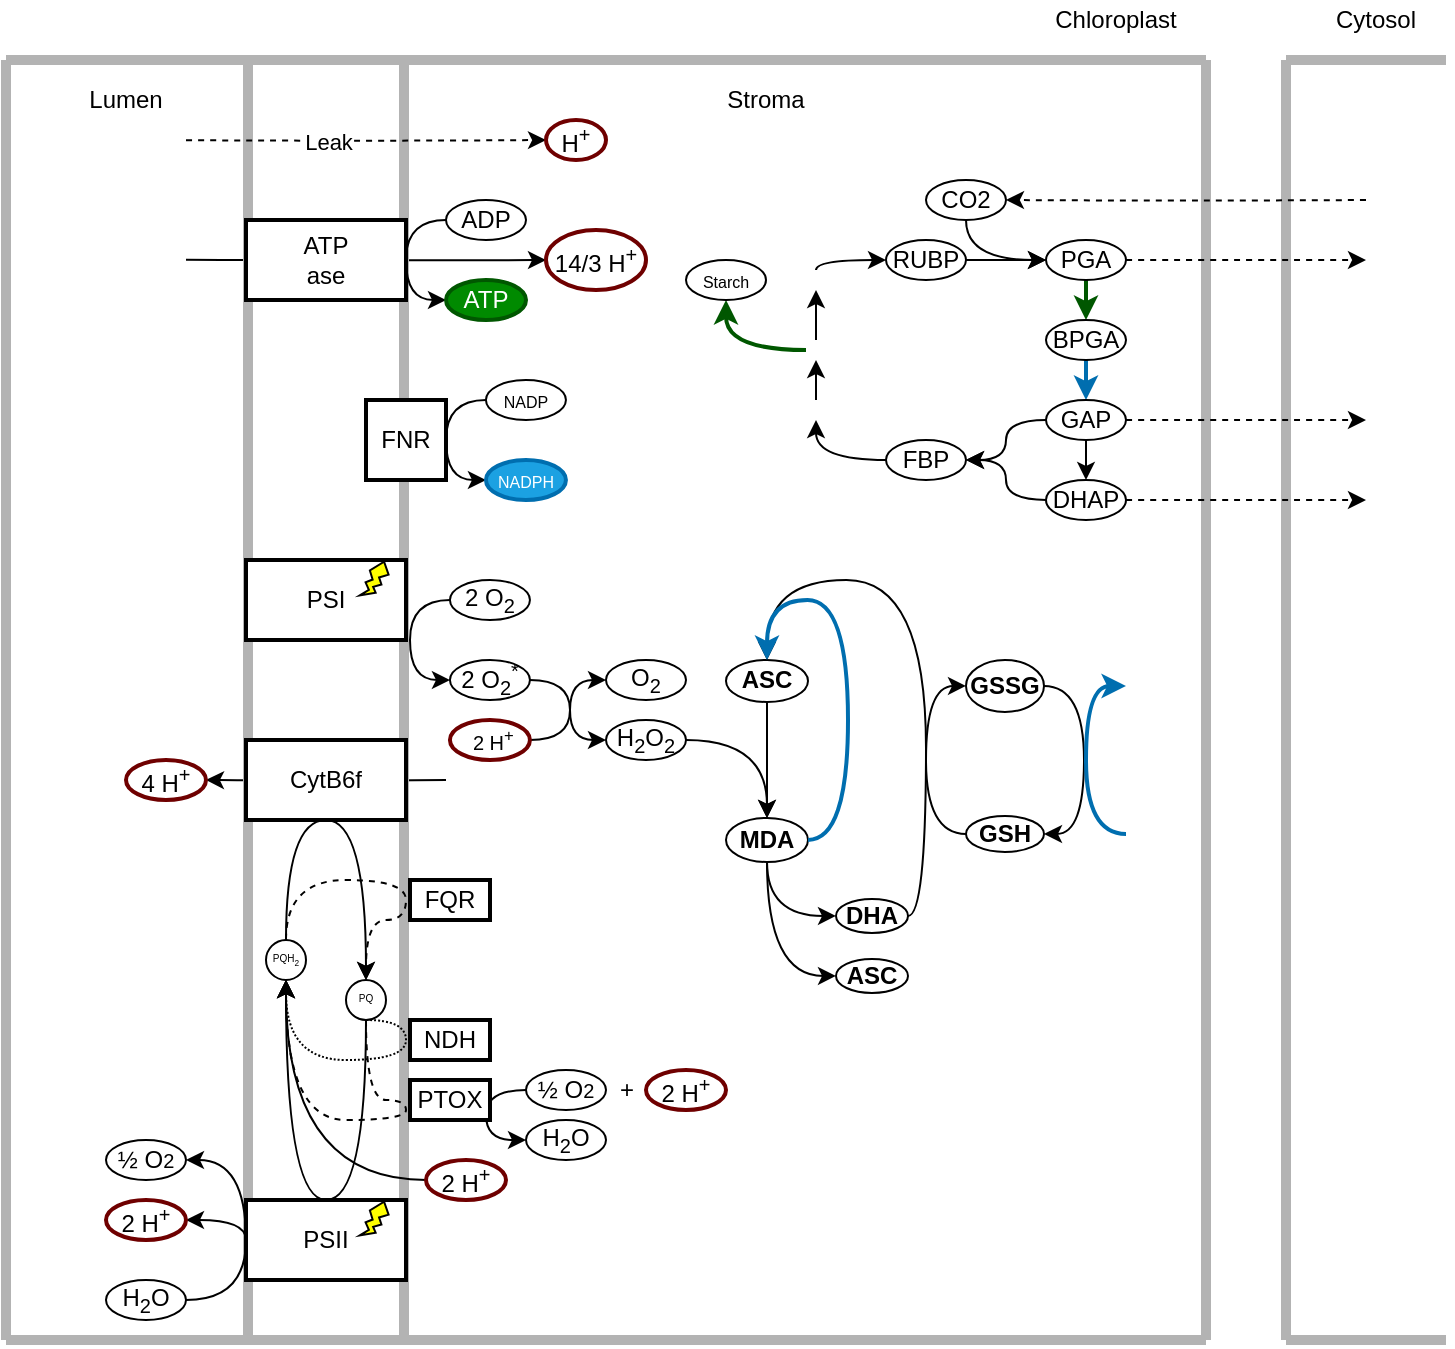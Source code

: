 <mxfile><diagram id="58kEGSyiGWkZ_5Ts6FbC" name="Page-1"><mxGraphModel dx="1048" dy="781" grid="1" gridSize="10" guides="1" tooltips="1" connect="1" arrows="1" fold="1" page="1" pageScale="1" pageWidth="800" pageHeight="700" background="#ffffff" math="0" shadow="0"><root><mxCell id="0"/><mxCell id="1" parent="0"/><mxCell id="2" style="edgeStyle=orthogonalEdgeStyle;curved=1;rounded=0;orthogonalLoop=1;jettySize=auto;html=1;exitX=0;exitY=0.5;exitDx=0;exitDy=0;entryX=0;entryY=0.5;entryDx=0;entryDy=0;strokeColor=#000000;" parent="1" source="107" target="106" edge="1"><mxGeometry relative="1" as="geometry"><Array as="points"><mxPoint x="280" y="555"/><mxPoint x="280" y="580"/></Array></mxGeometry></mxCell><mxCell id="3" style="edgeStyle=orthogonalEdgeStyle;curved=1;rounded=0;orthogonalLoop=1;jettySize=auto;html=1;strokeWidth=1;fontSize=12;entryX=1;entryY=0.5;entryDx=0;entryDy=0;strokeColor=#000000;" parent="1" target="100" edge="1"><mxGeometry relative="1" as="geometry"><mxPoint x="260" y="400" as="sourcePoint"/></mxGeometry></mxCell><mxCell id="4" style="edgeStyle=orthogonalEdgeStyle;curved=1;rounded=0;orthogonalLoop=1;jettySize=auto;html=1;exitX=0;exitY=0.5;exitDx=0;exitDy=0;strokeWidth=1;entryX=0;entryY=0.5;entryDx=0;entryDy=0;strokeColor=#000000;" parent="1" target="48" edge="1"><mxGeometry relative="1" as="geometry"><mxPoint x="130" y="139.857" as="sourcePoint"/></mxGeometry></mxCell><mxCell id="5" value="" style="endArrow=none;html=1;strokeWidth=5;strokeColor=#B3B3B3;" parent="1" edge="1"><mxGeometry width="50" height="50" relative="1" as="geometry"><mxPoint x="640" y="680" as="sourcePoint"/><mxPoint x="640" y="40" as="targetPoint"/></mxGeometry></mxCell><mxCell id="6" value="" style="endArrow=none;html=1;strokeWidth=5;strokeColor=#B3B3B3;" parent="1" edge="1"><mxGeometry width="50" height="50" relative="1" as="geometry"><mxPoint x="680" y="680" as="sourcePoint"/><mxPoint x="680" y="40" as="targetPoint"/></mxGeometry></mxCell><mxCell id="7" value="" style="endArrow=none;html=1;strokeWidth=5;strokeColor=#B3B3B3;" parent="1" edge="1"><mxGeometry width="50" height="50" relative="1" as="geometry"><mxPoint x="40" y="680" as="sourcePoint"/><mxPoint x="40" y="40" as="targetPoint"/></mxGeometry></mxCell><mxCell id="8" value="Chloroplast" style="text;html=1;strokeColor=none;fillColor=none;align=center;verticalAlign=middle;whiteSpace=wrap;rounded=0;fontColor=#000000;" parent="1" vertex="1"><mxGeometry x="550" y="10" width="90" height="20" as="geometry"/></mxCell><mxCell id="9" value="Cytosol" style="text;html=1;strokeColor=none;fillColor=none;align=center;verticalAlign=middle;whiteSpace=wrap;rounded=0;fontColor=#000000;" parent="1" vertex="1"><mxGeometry x="690" y="10" width="70" height="20" as="geometry"/></mxCell><mxCell id="10" value="" style="endArrow=none;html=1;strokeWidth=5;strokeColor=#B3B3B3;" parent="1" edge="1"><mxGeometry width="50" height="50" relative="1" as="geometry"><mxPoint x="161" y="680" as="sourcePoint"/><mxPoint x="161" y="40" as="targetPoint"/></mxGeometry></mxCell><mxCell id="11" value="" style="endArrow=none;html=1;strokeWidth=5;strokeColor=#B3B3B3;" parent="1" edge="1"><mxGeometry width="50" height="50" relative="1" as="geometry"><mxPoint x="40" y="680" as="sourcePoint"/><mxPoint x="640" y="680" as="targetPoint"/></mxGeometry></mxCell><mxCell id="12" value="" style="endArrow=none;html=1;strokeWidth=5;strokeColor=#B3B3B3;" parent="1" edge="1"><mxGeometry width="50" height="50" relative="1" as="geometry"><mxPoint x="40" y="40" as="sourcePoint"/><mxPoint x="640" y="40" as="targetPoint"/></mxGeometry></mxCell><mxCell id="13" value="Lumen" style="text;html=1;strokeColor=none;fillColor=none;align=center;verticalAlign=middle;whiteSpace=wrap;rounded=0;fontColor=#000000;" parent="1" vertex="1"><mxGeometry x="80" y="50" width="40" height="20" as="geometry"/></mxCell><mxCell id="14" value="Stroma" style="text;html=1;strokeColor=none;fillColor=none;align=center;verticalAlign=middle;whiteSpace=wrap;rounded=0;fontColor=#000000;" parent="1" vertex="1"><mxGeometry x="400" y="50" width="40" height="20" as="geometry"/></mxCell><mxCell id="15" value="" style="endArrow=none;html=1;strokeWidth=5;strokeColor=#B3B3B3;" parent="1" edge="1"><mxGeometry width="50" height="50" relative="1" as="geometry"><mxPoint x="239" y="680" as="sourcePoint"/><mxPoint x="239" y="40" as="targetPoint"/></mxGeometry></mxCell><mxCell id="16" value="ATP&lt;br&gt;ase" style="rounded=0;whiteSpace=wrap;html=1;strokeColor=#000000;strokeWidth=2;" parent="1" vertex="1"><mxGeometry x="160" y="120" width="80" height="40" as="geometry"/></mxCell><mxCell id="17" value="CytB6f" style="rounded=0;whiteSpace=wrap;html=1;strokeColor=#000000;strokeWidth=2;" parent="1" vertex="1"><mxGeometry x="160" y="380" width="80" height="40" as="geometry"/></mxCell><mxCell id="18" style="edgeStyle=orthogonalEdgeStyle;curved=1;rounded=0;orthogonalLoop=1;jettySize=auto;html=1;exitX=0;exitY=0.5;exitDx=0;exitDy=0;entryX=1;entryY=0.5;entryDx=0;entryDy=0;strokeWidth=1;strokeColor=#000000;" parent="1" source="20" target="54" edge="1"><mxGeometry relative="1" as="geometry"><Array as="points"><mxPoint x="160" y="590"/></Array></mxGeometry></mxCell><mxCell id="19" style="edgeStyle=orthogonalEdgeStyle;curved=1;rounded=0;orthogonalLoop=1;jettySize=auto;html=1;exitX=0;exitY=0.5;exitDx=0;exitDy=0;entryX=1;entryY=0.5;entryDx=0;entryDy=0;strokeWidth=1;strokeColor=#000000;" parent="1" source="20" target="55" edge="1"><mxGeometry relative="1" as="geometry"><Array as="points"><mxPoint x="160" y="620"/></Array></mxGeometry></mxCell><mxCell id="20" value="PSII" style="rounded=0;whiteSpace=wrap;html=1;strokeColor=#000000;strokeWidth=2;" parent="1" vertex="1"><mxGeometry x="160" y="610" width="80" height="40" as="geometry"/></mxCell><mxCell id="21" style="edgeStyle=orthogonalEdgeStyle;curved=1;rounded=0;orthogonalLoop=1;jettySize=auto;html=1;exitX=0.5;exitY=1;exitDx=0;exitDy=0;strokeWidth=2;fillColor=#008a00;strokeColor=#005700;" parent="1" source="22" target="24" edge="1"><mxGeometry relative="1" as="geometry"/></mxCell><mxCell id="22" value="PGA" style="ellipse;whiteSpace=wrap;html=1;strokeColor=#000000;strokeWidth=1;" parent="1" vertex="1"><mxGeometry x="560" y="130" width="40" height="20" as="geometry"/></mxCell><mxCell id="23" style="edgeStyle=orthogonalEdgeStyle;curved=1;rounded=0;orthogonalLoop=1;jettySize=auto;html=1;exitX=0.5;exitY=1;exitDx=0;exitDy=0;entryX=0.5;entryY=0;entryDx=0;entryDy=0;strokeWidth=2;fillColor=#1ba1e2;strokeColor=#006EAF;" parent="1" source="24" target="27" edge="1"><mxGeometry relative="1" as="geometry"/></mxCell><mxCell id="24" value="BPGA" style="ellipse;whiteSpace=wrap;html=1;strokeColor=#000000;strokeWidth=1;" parent="1" vertex="1"><mxGeometry x="560" y="170" width="40" height="20" as="geometry"/></mxCell><mxCell id="25" style="edgeStyle=orthogonalEdgeStyle;curved=1;rounded=0;orthogonalLoop=1;jettySize=auto;html=1;exitX=0.5;exitY=1;exitDx=0;exitDy=0;strokeWidth=1;strokeColor=#000000;" parent="1" source="27" target="29" edge="1"><mxGeometry relative="1" as="geometry"/></mxCell><mxCell id="26" style="edgeStyle=orthogonalEdgeStyle;curved=1;rounded=0;orthogonalLoop=1;jettySize=auto;html=1;exitX=0;exitY=0.5;exitDx=0;exitDy=0;entryX=1;entryY=0.5;entryDx=0;entryDy=0;strokeWidth=1;strokeColor=#000000;" parent="1" source="27" target="31" edge="1"><mxGeometry relative="1" as="geometry"/></mxCell><mxCell id="27" value="GAP" style="ellipse;whiteSpace=wrap;html=1;strokeColor=#000000;strokeWidth=1;" parent="1" vertex="1"><mxGeometry x="560" y="210" width="40" height="20" as="geometry"/></mxCell><mxCell id="28" style="edgeStyle=orthogonalEdgeStyle;curved=1;rounded=0;orthogonalLoop=1;jettySize=auto;html=1;exitX=0;exitY=0.5;exitDx=0;exitDy=0;strokeWidth=1;entryX=1;entryY=0.5;entryDx=0;entryDy=0;strokeColor=#000000;" parent="1" source="29" target="31" edge="1"><mxGeometry relative="1" as="geometry"><mxPoint x="490" y="340" as="targetPoint"/></mxGeometry></mxCell><mxCell id="29" value="DHAP" style="ellipse;whiteSpace=wrap;html=1;strokeColor=#000000;strokeWidth=1;" parent="1" vertex="1"><mxGeometry x="560" y="250" width="40" height="20" as="geometry"/></mxCell><mxCell id="30" style="edgeStyle=orthogonalEdgeStyle;curved=1;rounded=0;orthogonalLoop=1;jettySize=auto;html=1;exitX=0;exitY=0.5;exitDx=0;exitDy=0;entryX=0.5;entryY=1;entryDx=0;entryDy=0;strokeWidth=1;strokeColor=#000000;" parent="1" source="31" target="42" edge="1"><mxGeometry relative="1" as="geometry"/></mxCell><mxCell id="31" value="FBP" style="ellipse;whiteSpace=wrap;html=1;strokeColor=#000000;strokeWidth=1;" parent="1" vertex="1"><mxGeometry x="480" y="230" width="40" height="20" as="geometry"/></mxCell><mxCell id="32" style="edgeStyle=orthogonalEdgeStyle;curved=1;rounded=0;orthogonalLoop=1;jettySize=auto;html=1;exitX=1;exitY=0.5;exitDx=0;exitDy=0;entryX=0;entryY=0.5;entryDx=0;entryDy=0;strokeWidth=1;strokeColor=#000000;" parent="1" source="33" target="22" edge="1"><mxGeometry relative="1" as="geometry"/></mxCell><mxCell id="33" value="RUBP" style="ellipse;whiteSpace=wrap;html=1;strokeColor=#000000;strokeWidth=1;" parent="1" vertex="1"><mxGeometry x="480" y="130" width="40" height="20" as="geometry"/></mxCell><mxCell id="34" style="edgeStyle=orthogonalEdgeStyle;rounded=0;orthogonalLoop=1;jettySize=auto;html=1;exitX=0.5;exitY=1;exitDx=0;exitDy=0;strokeWidth=1;curved=1;entryX=0;entryY=0.5;entryDx=0;entryDy=0;strokeColor=#000000;" parent="1" source="35" target="22" edge="1"><mxGeometry relative="1" as="geometry"/></mxCell><mxCell id="35" value="CO2" style="ellipse;whiteSpace=wrap;html=1;strokeColor=#000000;strokeWidth=1;" parent="1" vertex="1"><mxGeometry x="500" y="100" width="40" height="20" as="geometry"/></mxCell><mxCell id="36" style="edgeStyle=orthogonalEdgeStyle;curved=1;rounded=0;orthogonalLoop=1;jettySize=auto;html=1;exitX=0.5;exitY=0;exitDx=0;exitDy=0;entryX=0;entryY=0.5;entryDx=0;entryDy=0;strokeWidth=1;strokeColor=#000000;" parent="1" source="37" target="33" edge="1"><mxGeometry relative="1" as="geometry"><Array as="points"><mxPoint x="445" y="140"/></Array></mxGeometry></mxCell><mxCell id="37" value="" style="ellipse;whiteSpace=wrap;html=1;aspect=fixed;strokeColor=#000000;strokeWidth=1;opacity=0;" parent="1" vertex="1"><mxGeometry x="440" y="145" width="10" height="10" as="geometry"/></mxCell><mxCell id="38" style="edgeStyle=orthogonalEdgeStyle;curved=1;rounded=0;orthogonalLoop=1;jettySize=auto;html=1;exitX=0.5;exitY=0;exitDx=0;exitDy=0;entryX=0.5;entryY=1;entryDx=0;entryDy=0;strokeWidth=1;strokeColor=#000000;" parent="1" source="39" target="37" edge="1"><mxGeometry relative="1" as="geometry"/></mxCell><mxCell id="39" value="" style="ellipse;whiteSpace=wrap;html=1;aspect=fixed;strokeColor=#000000;strokeWidth=1;opacity=0;" parent="1" vertex="1"><mxGeometry x="440" y="180" width="10" height="10" as="geometry"/></mxCell><mxCell id="40" style="edgeStyle=orthogonalEdgeStyle;curved=1;rounded=0;orthogonalLoop=1;jettySize=auto;html=1;exitX=0.5;exitY=0;exitDx=0;exitDy=0;entryX=0.5;entryY=1;entryDx=0;entryDy=0;strokeWidth=1;strokeColor=#000000;" parent="1" source="42" target="39" edge="1"><mxGeometry relative="1" as="geometry"/></mxCell><mxCell id="41" style="edgeStyle=orthogonalEdgeStyle;curved=1;rounded=0;orthogonalLoop=1;jettySize=auto;html=1;entryX=0.5;entryY=1;entryDx=0;entryDy=0;strokeWidth=2;fillColor=#008a00;strokeColor=#005700;" parent="1" source="39" target="43" edge="1"><mxGeometry relative="1" as="geometry"/></mxCell><mxCell id="42" value="" style="ellipse;whiteSpace=wrap;html=1;aspect=fixed;strokeColor=#000000;strokeWidth=1;opacity=0;" parent="1" vertex="1"><mxGeometry x="440" y="210" width="10" height="10" as="geometry"/></mxCell><mxCell id="43" value="&lt;font style=&quot;font-size: 8px&quot;&gt;Starch&lt;/font&gt;" style="ellipse;whiteSpace=wrap;html=1;strokeColor=#000000;strokeWidth=1;verticalAlign=middle;" parent="1" vertex="1"><mxGeometry x="380" y="140" width="40" height="20" as="geometry"/></mxCell><mxCell id="44" value="FNR" style="rounded=0;whiteSpace=wrap;html=1;strokeColor=#000000;strokeWidth=2;" parent="1" vertex="1"><mxGeometry x="220" y="210" width="40" height="40" as="geometry"/></mxCell><mxCell id="45" style="edgeStyle=orthogonalEdgeStyle;curved=1;rounded=0;orthogonalLoop=1;jettySize=auto;html=1;exitX=0;exitY=0.5;exitDx=0;exitDy=0;entryX=0;entryY=0.5;entryDx=0;entryDy=0;strokeWidth=1;strokeColor=#000000;" parent="1" source="46" target="47" edge="1"><mxGeometry relative="1" as="geometry"/></mxCell><mxCell id="46" value="ADP" style="ellipse;whiteSpace=wrap;html=1;strokeColor=#000000;strokeWidth=1;" parent="1" vertex="1"><mxGeometry x="260" y="110" width="40" height="20" as="geometry"/></mxCell><mxCell id="47" value="ATP" style="ellipse;whiteSpace=wrap;html=1;strokeColor=#005700;strokeWidth=2;fillColor=#008a00;fontColor=#ffffff;" parent="1" vertex="1"><mxGeometry x="260" y="150" width="40" height="20" as="geometry"/></mxCell><mxCell id="48" value="14/3 H&lt;sup&gt;+&lt;/sup&gt;" style="ellipse;whiteSpace=wrap;html=1;strokeWidth=2;strokeColor=#6F0000;" parent="1" vertex="1"><mxGeometry x="310" y="125" width="50" height="30" as="geometry"/></mxCell><mxCell id="49" style="edgeStyle=orthogonalEdgeStyle;curved=1;rounded=0;orthogonalLoop=1;jettySize=auto;html=1;exitX=0;exitY=0.5;exitDx=0;exitDy=0;entryX=0;entryY=0.5;entryDx=0;entryDy=0;strokeWidth=1;strokeColor=#000000;" parent="1" source="50" target="51" edge="1"><mxGeometry relative="1" as="geometry"/></mxCell><mxCell id="50" value="&lt;font style=&quot;font-size: 8px&quot;&gt;NADP&lt;/font&gt;" style="ellipse;whiteSpace=wrap;html=1;strokeColor=#000000;strokeWidth=1;" parent="1" vertex="1"><mxGeometry x="279.97" y="200" width="40" height="20" as="geometry"/></mxCell><mxCell id="51" value="&lt;font style=&quot;font-size: 8px&quot;&gt;NADPH&lt;/font&gt;" style="ellipse;whiteSpace=wrap;html=1;strokeColor=#006EAF;strokeWidth=2;fillColor=#1ba1e2;fontColor=#ffffff;" parent="1" vertex="1"><mxGeometry x="279.97" y="240" width="40" height="20" as="geometry"/></mxCell><mxCell id="52" style="edgeStyle=orthogonalEdgeStyle;curved=1;rounded=0;orthogonalLoop=1;jettySize=auto;html=1;exitX=1;exitY=0.5;exitDx=0;exitDy=0;entryX=0;entryY=0.5;entryDx=0;entryDy=0;strokeWidth=1;endArrow=none;endFill=0;strokeColor=#000000;" parent="1" source="53" target="20" edge="1"><mxGeometry relative="1" as="geometry"><Array as="points"><mxPoint x="160" y="660"/></Array></mxGeometry></mxCell><mxCell id="53" value="H&lt;sub&gt;2&lt;/sub&gt;O" style="ellipse;whiteSpace=wrap;html=1;strokeColor=#000000;strokeWidth=1;" parent="1" vertex="1"><mxGeometry x="90.0" y="650" width="40" height="20" as="geometry"/></mxCell><mxCell id="54" value="½ O&lt;span style=&quot;font-size: 10px&quot;&gt;2&lt;/span&gt;" style="ellipse;whiteSpace=wrap;html=1;strokeColor=#000000;strokeWidth=1;" parent="1" vertex="1"><mxGeometry x="90.0" y="580" width="40" height="20" as="geometry"/></mxCell><mxCell id="55" value="2 H&lt;sup&gt;+&lt;/sup&gt;" style="ellipse;whiteSpace=wrap;html=1;strokeWidth=2;strokeColor=#6F0000;" parent="1" vertex="1"><mxGeometry x="90" y="610" width="40" height="20" as="geometry"/></mxCell><mxCell id="56" value="" style="verticalLabelPosition=bottom;verticalAlign=top;html=1;shape=mxgraph.basic.flash;rounded=0;shadow=0;comic=0;fillColor=#FFFF00;gradientColor=none;rotation=20;strokeColor=#000000;" parent="1" vertex="1"><mxGeometry x="220" y="610" width="10" height="20" as="geometry"/></mxCell><mxCell id="57" value="PTOX" style="rounded=0;whiteSpace=wrap;html=1;strokeColor=#000000;strokeWidth=2;" parent="1" vertex="1"><mxGeometry x="242" y="550" width="40" height="20" as="geometry"/></mxCell><mxCell id="58" value="NDH" style="rounded=0;whiteSpace=wrap;html=1;strokeColor=#000000;strokeWidth=2;" parent="1" vertex="1"><mxGeometry x="242" y="520" width="40" height="20" as="geometry"/></mxCell><mxCell id="59" value="FQR" style="rounded=0;whiteSpace=wrap;html=1;strokeColor=#000000;strokeWidth=2;" parent="1" vertex="1"><mxGeometry x="242" y="450" width="40" height="20" as="geometry"/></mxCell><mxCell id="60" value="" style="group" parent="1" vertex="1" connectable="0"><mxGeometry x="160" y="290" width="80" height="40" as="geometry"/></mxCell><mxCell id="61" value="PSI" style="rounded=0;whiteSpace=wrap;html=1;strokeColor=#000000;strokeWidth=2;" parent="60" vertex="1"><mxGeometry width="80" height="40" as="geometry"/></mxCell><mxCell id="62" value="" style="verticalLabelPosition=bottom;verticalAlign=top;html=1;shape=mxgraph.basic.flash;rounded=0;shadow=0;comic=0;fillColor=#FFFF00;gradientColor=none;rotation=20;strokeColor=#000000;" parent="60" vertex="1"><mxGeometry x="60" width="10" height="20" as="geometry"/></mxCell><mxCell id="63" style="edgeStyle=orthogonalEdgeStyle;curved=1;rounded=0;orthogonalLoop=1;jettySize=auto;html=1;exitX=0.5;exitY=1;exitDx=0;exitDy=0;entryX=0.5;entryY=1;entryDx=0;entryDy=0;endArrow=classic;endFill=1;strokeWidth=1;strokeColor=#000000;" parent="1" source="66" target="69" edge="1"><mxGeometry relative="1" as="geometry"><Array as="points"><mxPoint x="220" y="610"/><mxPoint x="180" y="610"/></Array><mxPoint x="220" y="540" as="sourcePoint"/><mxPoint x="180" y="520" as="targetPoint"/></mxGeometry></mxCell><mxCell id="64" style="edgeStyle=orthogonalEdgeStyle;curved=1;rounded=0;orthogonalLoop=1;jettySize=auto;html=1;exitX=0.5;exitY=1;exitDx=0;exitDy=0;entryX=0.5;entryY=1;entryDx=0;entryDy=0;endArrow=classic;endFill=1;strokeWidth=1;dashed=1;dashPattern=1 1;strokeColor=#000000;" parent="1" source="66" target="69" edge="1"><mxGeometry relative="1" as="geometry"><Array as="points"><mxPoint x="240" y="520"/><mxPoint x="240" y="540"/><mxPoint x="180" y="540"/></Array></mxGeometry></mxCell><mxCell id="65" style="edgeStyle=orthogonalEdgeStyle;curved=1;rounded=0;orthogonalLoop=1;jettySize=auto;html=1;exitX=0.5;exitY=1;exitDx=0;exitDy=0;entryX=0.5;entryY=1;entryDx=0;entryDy=0;endArrow=classic;endFill=1;strokeWidth=1;dashed=1;strokeColor=#000000;" parent="1" source="66" target="69" edge="1"><mxGeometry relative="1" as="geometry"><Array as="points"><mxPoint x="220" y="560"/><mxPoint x="240" y="560"/><mxPoint x="240" y="570"/><mxPoint x="180" y="570"/></Array></mxGeometry></mxCell><mxCell id="66" value="&lt;font style=&quot;font-size: 5px&quot;&gt;PQ&lt;/font&gt;" style="ellipse;whiteSpace=wrap;html=1;strokeColor=#000000;strokeWidth=1;spacingTop=-6;" parent="1" vertex="1"><mxGeometry x="210" y="500" width="20" height="20" as="geometry"/></mxCell><mxCell id="67" style="edgeStyle=orthogonalEdgeStyle;curved=1;rounded=0;orthogonalLoop=1;jettySize=auto;html=1;exitX=0.5;exitY=0;exitDx=0;exitDy=0;entryX=0.5;entryY=0;entryDx=0;entryDy=0;endArrow=classic;endFill=1;strokeWidth=1;strokeColor=#000000;" parent="1" source="69" target="66" edge="1"><mxGeometry relative="1" as="geometry"><Array as="points"><mxPoint x="180" y="420"/><mxPoint x="220" y="420"/></Array></mxGeometry></mxCell><mxCell id="68" style="edgeStyle=orthogonalEdgeStyle;curved=1;rounded=0;orthogonalLoop=1;jettySize=auto;html=1;exitX=0.5;exitY=0;exitDx=0;exitDy=0;entryX=0.5;entryY=0;entryDx=0;entryDy=0;endArrow=classic;endFill=1;strokeWidth=1;dashed=1;strokeColor=#000000;" parent="1" source="69" target="66" edge="1"><mxGeometry relative="1" as="geometry"><Array as="points"><mxPoint x="180" y="450"/><mxPoint x="240" y="450"/><mxPoint x="240" y="470"/><mxPoint x="220" y="470"/></Array></mxGeometry></mxCell><mxCell id="69" value="&lt;font style=&quot;font-size: 5px&quot;&gt;PQH&lt;sub&gt;2&lt;/sub&gt;&lt;/font&gt;" style="ellipse;whiteSpace=wrap;html=1;strokeColor=#000000;strokeWidth=1;spacingTop=-6;" parent="1" vertex="1"><mxGeometry x="170" y="480" width="20" height="20" as="geometry"/></mxCell><mxCell id="70" style="edgeStyle=orthogonalEdgeStyle;curved=1;rounded=0;orthogonalLoop=1;jettySize=auto;html=1;exitX=1;exitY=0.5;exitDx=0;exitDy=0;entryX=0.5;entryY=0;entryDx=0;entryDy=0;strokeColor=#000000;strokeWidth=1;" parent="1" source="91" target="73" edge="1"><mxGeometry relative="1" as="geometry"><mxPoint x="390.0" y="370" as="sourcePoint"/></mxGeometry></mxCell><mxCell id="71" style="edgeStyle=orthogonalEdgeStyle;curved=1;rounded=0;orthogonalLoop=1;jettySize=auto;html=1;exitX=0.5;exitY=1;exitDx=0;exitDy=0;entryX=0;entryY=0.5;entryDx=0;entryDy=0;strokeColor=#000000;strokeWidth=1;" parent="1" source="73" target="77" edge="1"><mxGeometry relative="1" as="geometry"/></mxCell><mxCell id="72" style="edgeStyle=orthogonalEdgeStyle;curved=1;rounded=0;orthogonalLoop=1;jettySize=auto;html=1;exitX=0.5;exitY=1;exitDx=0;exitDy=0;entryX=0;entryY=0.5;entryDx=0;entryDy=0;strokeColor=#000000;strokeWidth=1;" parent="1" source="73" target="78" edge="1"><mxGeometry relative="1" as="geometry"/></mxCell><mxCell id="73" value="&lt;b&gt;MDA&lt;/b&gt;" style="ellipse;whiteSpace=wrap;html=1;strokeColor=#000000;" parent="1" vertex="1"><mxGeometry x="400" y="418.98" width="41" height="22" as="geometry"/></mxCell><mxCell id="74" style="edgeStyle=orthogonalEdgeStyle;curved=1;rounded=0;orthogonalLoop=1;jettySize=auto;html=1;exitX=0.5;exitY=1;exitDx=0;exitDy=0;strokeColor=#000000;strokeWidth=1;" parent="1" source="75" target="73" edge="1"><mxGeometry relative="1" as="geometry"/></mxCell><mxCell id="75" value="&lt;b&gt;ASC&lt;/b&gt;" style="ellipse;whiteSpace=wrap;html=1;strokeColor=#000000;" parent="1" vertex="1"><mxGeometry x="400" y="339.98" width="41" height="21" as="geometry"/></mxCell><mxCell id="76" style="edgeStyle=orthogonalEdgeStyle;curved=1;rounded=0;orthogonalLoop=1;jettySize=auto;html=1;exitX=1;exitY=0.5;exitDx=0;exitDy=0;entryX=0.5;entryY=0;entryDx=0;entryDy=0;strokeColor=#000000;strokeWidth=1;" parent="1" source="77" target="75" edge="1"><mxGeometry relative="1" as="geometry"><Array as="points"><mxPoint x="500" y="468"/><mxPoint x="500" y="300"/><mxPoint x="421" y="300"/></Array></mxGeometry></mxCell><mxCell id="77" value="&lt;b&gt;DHA&lt;/b&gt;" style="ellipse;whiteSpace=wrap;html=1;strokeColor=#000000;" parent="1" vertex="1"><mxGeometry x="455" y="459.48" width="36" height="17" as="geometry"/></mxCell><mxCell id="78" value="&lt;b&gt;ASC&lt;/b&gt;" style="ellipse;whiteSpace=wrap;html=1;strokeColor=#000000;" parent="1" vertex="1"><mxGeometry x="455" y="489.48" width="36" height="17" as="geometry"/></mxCell><mxCell id="79" style="edgeStyle=orthogonalEdgeStyle;curved=1;rounded=0;orthogonalLoop=1;jettySize=auto;html=1;exitX=0;exitY=0.5;exitDx=0;exitDy=0;entryX=0;entryY=0.5;entryDx=0;entryDy=0;strokeColor=#000000;strokeWidth=1;" parent="1" source="80" target="82" edge="1"><mxGeometry relative="1" as="geometry"/></mxCell><mxCell id="80" value="&lt;b&gt;GSH&lt;/b&gt;" style="ellipse;whiteSpace=wrap;html=1;strokeColor=#000000;" parent="1" vertex="1"><mxGeometry x="520" y="417.98" width="39" height="18" as="geometry"/></mxCell><mxCell id="81" style="edgeStyle=orthogonalEdgeStyle;curved=1;rounded=0;orthogonalLoop=1;jettySize=auto;html=1;exitX=1;exitY=0.5;exitDx=0;exitDy=0;entryX=1;entryY=0.5;entryDx=0;entryDy=0;strokeColor=#000000;strokeWidth=1;" parent="1" source="82" target="80" edge="1"><mxGeometry relative="1" as="geometry"/></mxCell><mxCell id="82" value="&lt;b&gt;GSSG&lt;/b&gt;" style="ellipse;whiteSpace=wrap;html=1;strokeColor=#000000;" parent="1" vertex="1"><mxGeometry x="520" y="339.98" width="39" height="26" as="geometry"/></mxCell><mxCell id="83" style="edgeStyle=orthogonalEdgeStyle;rounded=0;orthogonalLoop=1;jettySize=auto;html=1;strokeColor=#006EAF;strokeWidth=2;fillColor=#1ba1e2;elbow=vertical;curved=1;exitX=0;exitY=0.5;exitDx=0;exitDy=0;entryX=0;entryY=0.5;entryDx=0;entryDy=0;" parent="1" edge="1"><mxGeometry relative="1" as="geometry"><mxPoint x="600.0" y="426.98" as="sourcePoint"/><mxPoint x="600.0" y="352.98" as="targetPoint"/><Array as="points"><mxPoint x="580" y="426.98"/><mxPoint x="580" y="352.98"/></Array></mxGeometry></mxCell><mxCell id="84" style="edgeStyle=orthogonalEdgeStyle;rounded=0;orthogonalLoop=1;jettySize=auto;html=1;exitX=0;exitY=0.5;exitDx=0;exitDy=0;entryX=0;entryY=0.5;entryDx=0;entryDy=0;curved=1;strokeColor=#000000;" parent="1" source="85" target="87" edge="1"><mxGeometry relative="1" as="geometry"/></mxCell><mxCell id="85" value="2 O&lt;sub&gt;2&lt;/sub&gt;" style="ellipse;whiteSpace=wrap;html=1;strokeColor=#000000;strokeWidth=1;" parent="1" vertex="1"><mxGeometry x="261.97" y="300" width="40" height="20" as="geometry"/></mxCell><mxCell id="86" style="edgeStyle=orthogonalEdgeStyle;curved=1;rounded=0;orthogonalLoop=1;jettySize=auto;html=1;exitX=1;exitY=0.5;exitDx=0;exitDy=0;entryX=0;entryY=0.5;entryDx=0;entryDy=0;strokeColor=#000000;" parent="1" source="87" target="91" edge="1"><mxGeometry relative="1" as="geometry"/></mxCell><mxCell id="87" value="2 O&lt;sub&gt;2&lt;/sub&gt;&lt;sup&gt;*&lt;/sup&gt;" style="ellipse;whiteSpace=wrap;html=1;strokeColor=#000000;strokeWidth=1;" parent="1" vertex="1"><mxGeometry x="261.97" y="340" width="40" height="20" as="geometry"/></mxCell><mxCell id="88" style="edgeStyle=orthogonalEdgeStyle;curved=1;rounded=0;orthogonalLoop=1;jettySize=auto;html=1;exitX=1;exitY=0.5;exitDx=0;exitDy=0;entryX=0;entryY=0.5;entryDx=0;entryDy=0;strokeColor=#000000;" parent="1" source="89" target="90" edge="1"><mxGeometry relative="1" as="geometry"/></mxCell><mxCell id="89" value="&amp;nbsp;&lt;span style=&quot;font-size: 10px&quot;&gt;2 H&lt;sup&gt;+&lt;/sup&gt;&lt;/span&gt;" style="ellipse;whiteSpace=wrap;html=1;strokeWidth=2;strokeColor=#6F0000;" parent="1" vertex="1"><mxGeometry x="261.97" y="370" width="40" height="20" as="geometry"/></mxCell><mxCell id="90" value="O&lt;sub&gt;2&lt;/sub&gt;" style="ellipse;whiteSpace=wrap;html=1;strokeColor=#000000;strokeWidth=1;" parent="1" vertex="1"><mxGeometry x="340" y="340" width="40" height="20" as="geometry"/></mxCell><mxCell id="91" value="H&lt;sub&gt;2&lt;/sub&gt;O&lt;sub&gt;2&lt;/sub&gt;" style="ellipse;whiteSpace=wrap;html=1;strokeColor=#000000;strokeWidth=1;" parent="1" vertex="1"><mxGeometry x="340" y="370" width="40" height="20" as="geometry"/></mxCell><mxCell id="92" style="edgeStyle=orthogonalEdgeStyle;curved=1;rounded=0;orthogonalLoop=1;jettySize=auto;html=1;exitX=1;exitY=0.5;exitDx=0;exitDy=0;entryX=0.5;entryY=0;entryDx=0;entryDy=0;strokeColor=#006EAF;strokeWidth=2;fillColor=#1ba1e2;" parent="1" source="73" target="75" edge="1"><mxGeometry relative="1" as="geometry"><Array as="points"><mxPoint x="461" y="430"/><mxPoint x="461" y="310"/><mxPoint x="421" y="310"/></Array></mxGeometry></mxCell><mxCell id="93" value="" style="ellipse;whiteSpace=wrap;html=1;gradientColor=none;fillColor=none;strokeColor=none;" parent="1" vertex="1"><mxGeometry x="610" y="418" width="39" height="18" as="geometry"/></mxCell><mxCell id="94" value="" style="ellipse;whiteSpace=wrap;html=1;gradientColor=none;fillColor=none;strokeColor=none;" parent="1" vertex="1"><mxGeometry x="610" y="344" width="39" height="18" as="geometry"/></mxCell><mxCell id="95" style="edgeStyle=orthogonalEdgeStyle;curved=1;rounded=0;orthogonalLoop=1;jettySize=auto;html=1;exitX=1;exitY=0.5;exitDx=0;exitDy=0;fontSize=12;fillColor=#f5f5f5;dashed=1;strokeColor=#000000;" parent="1" source="22" edge="1"><mxGeometry x="720" y="140" as="geometry"><mxPoint x="720" y="140.0" as="targetPoint"/></mxGeometry></mxCell><mxCell id="97" style="edgeStyle=orthogonalEdgeStyle;curved=1;rounded=0;orthogonalLoop=1;jettySize=auto;html=1;exitX=1;exitY=0.5;exitDx=0;exitDy=0;fontSize=12;dashed=1;strokeColor=#000000;" parent="1" source="27" edge="1"><mxGeometry x="720" y="140" as="geometry"><mxPoint x="720" y="220.0" as="targetPoint"/></mxGeometry></mxCell><mxCell id="98" style="edgeStyle=orthogonalEdgeStyle;curved=1;rounded=0;orthogonalLoop=1;jettySize=auto;html=1;exitX=1;exitY=0.5;exitDx=0;exitDy=0;fontSize=12;dashed=1;strokeColor=#000000;" parent="1" source="29" edge="1"><mxGeometry x="720" y="140" as="geometry"><mxPoint x="720" y="260.0" as="targetPoint"/></mxGeometry></mxCell><mxCell id="99" style="edgeStyle=orthogonalEdgeStyle;curved=1;rounded=0;orthogonalLoop=1;jettySize=auto;html=1;fontSize=12;fillColor=#f5f5f5;dashed=1;entryX=1;entryY=0.5;entryDx=0;entryDy=0;strokeColor=#000000;" parent="1" target="35" edge="1"><mxGeometry x="570" as="geometry"><mxPoint x="570" as="targetPoint"/><mxPoint x="720" y="110" as="sourcePoint"/></mxGeometry></mxCell><mxCell id="100" value="4 H&lt;sup&gt;+&lt;/sup&gt;" style="ellipse;whiteSpace=wrap;html=1;strokeWidth=2;strokeColor=#6F0000;" parent="1" vertex="1"><mxGeometry x="100" y="390" width="40" height="20" as="geometry"/></mxCell><mxCell id="101" style="edgeStyle=orthogonalEdgeStyle;curved=1;rounded=0;orthogonalLoop=1;jettySize=auto;html=1;exitX=0;exitY=0.5;exitDx=0;exitDy=0;strokeWidth=1;fontSize=12;entryX=0;entryY=0.5;entryDx=0;entryDy=0;dashed=1;strokeColor=#000000;" parent="1" target="103" edge="1"><mxGeometry relative="1" as="geometry"><mxPoint x="130" y="80.103" as="sourcePoint"/></mxGeometry></mxCell><mxCell id="102" value="Leak" style="edgeLabel;html=1;align=center;verticalAlign=middle;resizable=0;points=[];labelBackgroundColor=#ffffff;fontColor=#000000;" parent="101" vertex="1" connectable="0"><mxGeometry x="-0.08" y="1" relative="1" as="geometry"><mxPoint x="-12.73" y="0.9" as="offset"/></mxGeometry></mxCell><mxCell id="103" value="H&lt;sup&gt;+&lt;/sup&gt;" style="ellipse;whiteSpace=wrap;html=1;strokeWidth=2;strokeColor=#6F0000;" parent="1" vertex="1"><mxGeometry x="310" y="70" width="30" height="20" as="geometry"/></mxCell><mxCell id="104" style="edgeStyle=orthogonalEdgeStyle;rounded=0;orthogonalLoop=1;jettySize=auto;html=1;exitX=0;exitY=0.5;exitDx=0;exitDy=0;curved=1;entryX=0.5;entryY=1;entryDx=0;entryDy=0;strokeColor=#000000;" parent="1" source="105" target="69" edge="1"><mxGeometry relative="1" as="geometry"><mxPoint x="210" y="580" as="targetPoint"/><Array as="points"><mxPoint x="180" y="600"/></Array></mxGeometry></mxCell><mxCell id="105" value="2 H&lt;sup&gt;+&lt;/sup&gt;" style="ellipse;whiteSpace=wrap;html=1;strokeWidth=2;strokeColor=#6F0000;" parent="1" vertex="1"><mxGeometry x="250.0" y="590" width="40" height="20" as="geometry"/></mxCell><mxCell id="106" value="H&lt;sub&gt;2&lt;/sub&gt;O" style="ellipse;whiteSpace=wrap;html=1;strokeColor=#000000;strokeWidth=1;" parent="1" vertex="1"><mxGeometry x="300" y="570" width="40" height="20" as="geometry"/></mxCell><mxCell id="107" value="½ O&lt;span style=&quot;font-size: 10px&quot;&gt;2&lt;/span&gt;" style="ellipse;whiteSpace=wrap;html=1;strokeColor=#000000;strokeWidth=1;" parent="1" vertex="1"><mxGeometry x="300" y="545" width="40" height="20" as="geometry"/></mxCell><mxCell id="108" value="2 H&lt;sup&gt;+&lt;/sup&gt;" style="ellipse;whiteSpace=wrap;html=1;strokeWidth=2;strokeColor=#6F0000;" parent="1" vertex="1"><mxGeometry x="360" y="545" width="40" height="20" as="geometry"/></mxCell><mxCell id="109" value="+" style="text;html=1;align=center;verticalAlign=middle;resizable=0;points=[];autosize=1;fontColor=#000000;" parent="1" vertex="1"><mxGeometry x="340" y="545" width="20" height="20" as="geometry"/></mxCell><mxCell id="110" value="" style="endArrow=none;html=1;strokeWidth=5;strokeColor=#B3B3B3;" parent="1" edge="1"><mxGeometry width="50" height="50" relative="1" as="geometry"><mxPoint x="680" y="40" as="sourcePoint"/><mxPoint x="760" y="40" as="targetPoint"/></mxGeometry></mxCell><mxCell id="111" value="" style="endArrow=none;html=1;strokeWidth=5;strokeColor=#B3B3B3;" parent="1" edge="1"><mxGeometry width="50" height="50" relative="1" as="geometry"><mxPoint x="680" y="680" as="sourcePoint"/><mxPoint x="760" y="680" as="targetPoint"/></mxGeometry></mxCell></root></mxGraphModel></diagram></mxfile>
